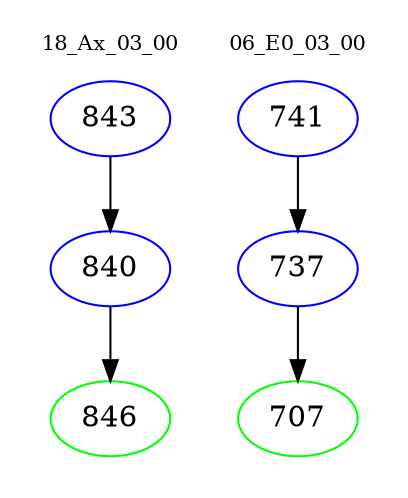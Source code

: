digraph{
subgraph cluster_0 {
color = white
label = "18_Ax_03_00";
fontsize=10;
T0_843 [label="843", color="blue"]
T0_843 -> T0_840 [color="black"]
T0_840 [label="840", color="blue"]
T0_840 -> T0_846 [color="black"]
T0_846 [label="846", color="green"]
}
subgraph cluster_1 {
color = white
label = "06_E0_03_00";
fontsize=10;
T1_741 [label="741", color="blue"]
T1_741 -> T1_737 [color="black"]
T1_737 [label="737", color="blue"]
T1_737 -> T1_707 [color="black"]
T1_707 [label="707", color="green"]
}
}
